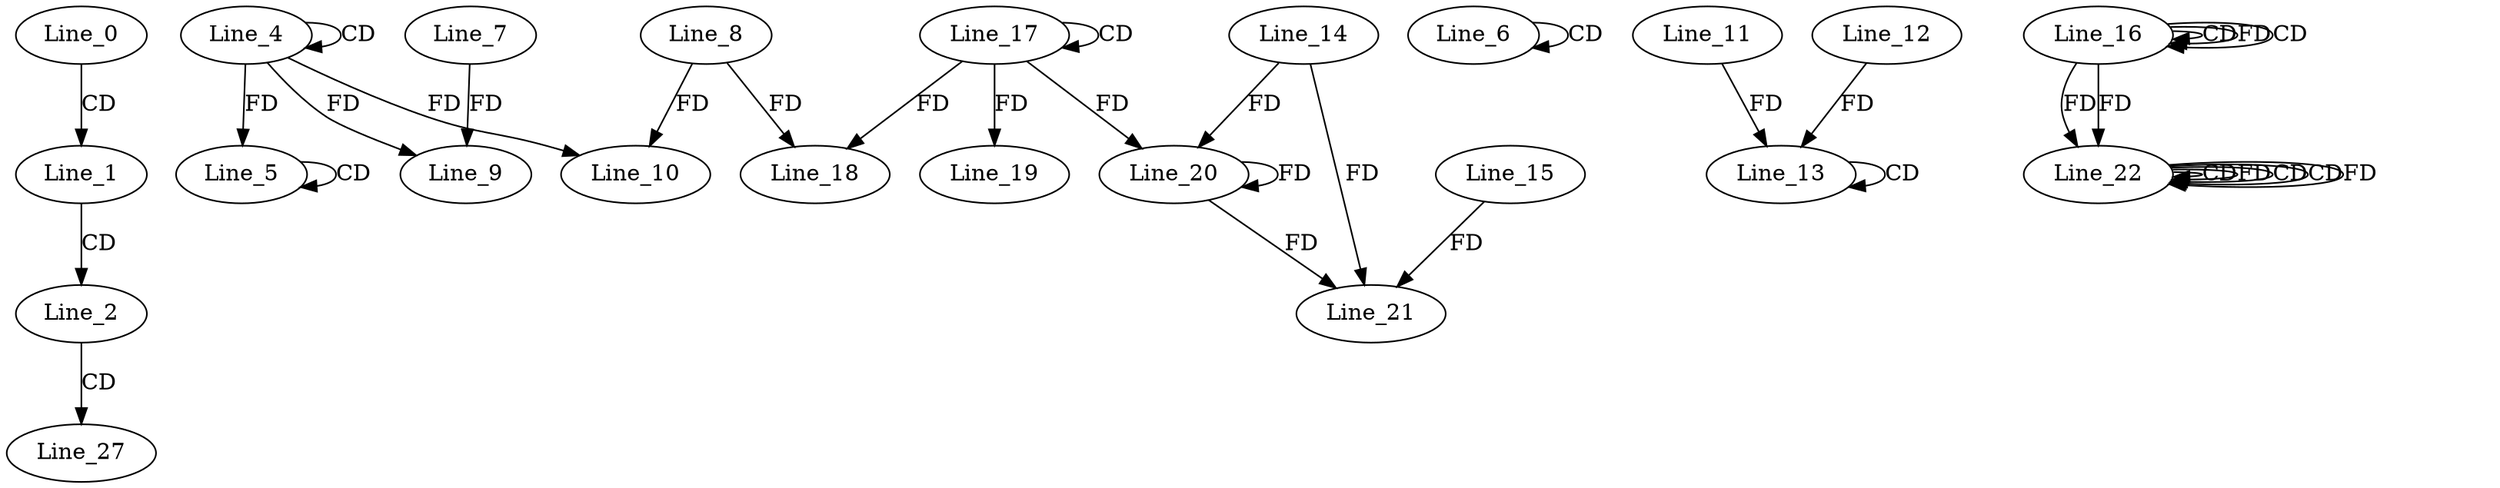 digraph G {
  Line_0;
  Line_1;
  Line_2;
  Line_4;
  Line_4;
  Line_5;
  Line_5;
  Line_6;
  Line_6;
  Line_9;
  Line_7;
  Line_10;
  Line_8;
  Line_13;
  Line_13;
  Line_11;
  Line_13;
  Line_12;
  Line_16;
  Line_16;
  Line_16;
  Line_16;
  Line_17;
  Line_17;
  Line_18;
  Line_19;
  Line_14;
  Line_20;
  Line_20;
  Line_21;
  Line_15;
  Line_22;
  Line_22;
  Line_22;
  Line_22;
  Line_22;
  Line_27;
  Line_0 -> Line_1 [ label="CD" ];
  Line_1 -> Line_2 [ label="CD" ];
  Line_4 -> Line_4 [ label="CD" ];
  Line_4 -> Line_5 [ label="FD" ];
  Line_5 -> Line_5 [ label="CD" ];
  Line_6 -> Line_6 [ label="CD" ];
  Line_4 -> Line_9 [ label="FD" ];
  Line_7 -> Line_9 [ label="FD" ];
  Line_4 -> Line_10 [ label="FD" ];
  Line_8 -> Line_10 [ label="FD" ];
  Line_13 -> Line_13 [ label="CD" ];
  Line_11 -> Line_13 [ label="FD" ];
  Line_12 -> Line_13 [ label="FD" ];
  Line_16 -> Line_16 [ label="CD" ];
  Line_16 -> Line_16 [ label="FD" ];
  Line_16 -> Line_16 [ label="CD" ];
  Line_17 -> Line_17 [ label="CD" ];
  Line_17 -> Line_18 [ label="FD" ];
  Line_8 -> Line_18 [ label="FD" ];
  Line_17 -> Line_19 [ label="FD" ];
  Line_14 -> Line_20 [ label="FD" ];
  Line_20 -> Line_20 [ label="FD" ];
  Line_17 -> Line_20 [ label="FD" ];
  Line_14 -> Line_21 [ label="FD" ];
  Line_20 -> Line_21 [ label="FD" ];
  Line_15 -> Line_21 [ label="FD" ];
  Line_16 -> Line_22 [ label="FD" ];
  Line_22 -> Line_22 [ label="CD" ];
  Line_22 -> Line_22 [ label="FD" ];
  Line_16 -> Line_22 [ label="FD" ];
  Line_22 -> Line_22 [ label="CD" ];
  Line_22 -> Line_22 [ label="CD" ];
  Line_2 -> Line_27 [ label="CD" ];
  Line_22 -> Line_22 [ label="FD" ];
}

